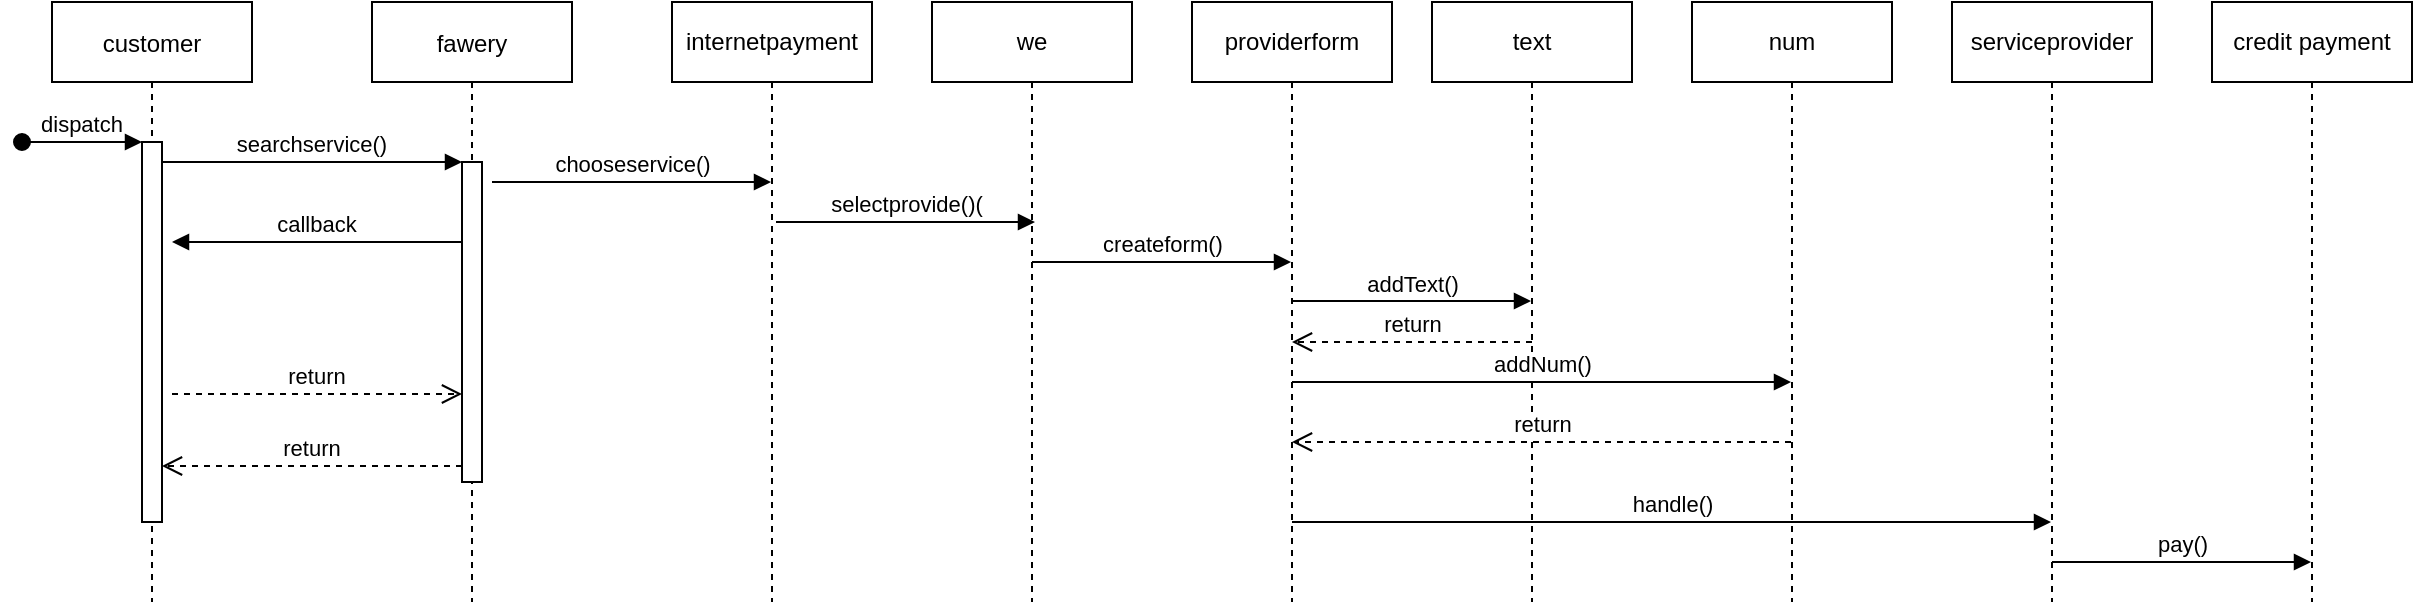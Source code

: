 <mxfile version="13.9.9" type="device"><diagram id="kgpKYQtTHZ0yAKxKKP6v" name="Page-1"><mxGraphModel dx="852" dy="494" grid="1" gridSize="10" guides="1" tooltips="1" connect="1" arrows="1" fold="1" page="1" pageScale="1" pageWidth="850" pageHeight="1100" math="0" shadow="0"><root><mxCell id="0"/><mxCell id="1" parent="0"/><mxCell id="3nuBFxr9cyL0pnOWT2aG-1" value="customer" style="shape=umlLifeline;perimeter=lifelinePerimeter;container=1;collapsible=0;recursiveResize=0;rounded=0;shadow=0;strokeWidth=1;" parent="1" vertex="1"><mxGeometry x="120" y="80" width="100" height="300" as="geometry"/></mxCell><mxCell id="3nuBFxr9cyL0pnOWT2aG-2" value="" style="points=[];perimeter=orthogonalPerimeter;rounded=0;shadow=0;strokeWidth=1;" parent="3nuBFxr9cyL0pnOWT2aG-1" vertex="1"><mxGeometry x="45" y="70" width="10" height="190" as="geometry"/></mxCell><mxCell id="3nuBFxr9cyL0pnOWT2aG-3" value="dispatch" style="verticalAlign=bottom;startArrow=oval;endArrow=block;startSize=8;shadow=0;strokeWidth=1;" parent="3nuBFxr9cyL0pnOWT2aG-1" target="3nuBFxr9cyL0pnOWT2aG-2" edge="1"><mxGeometry relative="1" as="geometry"><mxPoint x="-15" y="70" as="sourcePoint"/></mxGeometry></mxCell><mxCell id="3nuBFxr9cyL0pnOWT2aG-5" value="fawery" style="shape=umlLifeline;perimeter=lifelinePerimeter;container=1;collapsible=0;recursiveResize=0;rounded=0;shadow=0;strokeWidth=1;" parent="1" vertex="1"><mxGeometry x="280" y="80" width="100" height="300" as="geometry"/></mxCell><mxCell id="3nuBFxr9cyL0pnOWT2aG-6" value="" style="points=[];perimeter=orthogonalPerimeter;rounded=0;shadow=0;strokeWidth=1;" parent="3nuBFxr9cyL0pnOWT2aG-5" vertex="1"><mxGeometry x="45" y="80" width="10" height="160" as="geometry"/></mxCell><mxCell id="3nuBFxr9cyL0pnOWT2aG-7" value="return" style="verticalAlign=bottom;endArrow=open;dashed=1;endSize=8;exitX=0;exitY=0.95;shadow=0;strokeWidth=1;" parent="1" source="3nuBFxr9cyL0pnOWT2aG-6" target="3nuBFxr9cyL0pnOWT2aG-2" edge="1"><mxGeometry relative="1" as="geometry"><mxPoint x="275" y="236" as="targetPoint"/></mxGeometry></mxCell><mxCell id="3nuBFxr9cyL0pnOWT2aG-8" value="searchservice()" style="verticalAlign=bottom;endArrow=block;entryX=0;entryY=0;shadow=0;strokeWidth=1;" parent="1" source="3nuBFxr9cyL0pnOWT2aG-2" target="3nuBFxr9cyL0pnOWT2aG-6" edge="1"><mxGeometry relative="1" as="geometry"><mxPoint x="275" y="160" as="sourcePoint"/></mxGeometry></mxCell><mxCell id="3nuBFxr9cyL0pnOWT2aG-9" value="callback" style="verticalAlign=bottom;endArrow=block;entryX=1;entryY=0;shadow=0;strokeWidth=1;" parent="1" source="3nuBFxr9cyL0pnOWT2aG-6" edge="1"><mxGeometry relative="1" as="geometry"><mxPoint x="240" y="200" as="sourcePoint"/><mxPoint x="180" y="200" as="targetPoint"/></mxGeometry></mxCell><mxCell id="3nuBFxr9cyL0pnOWT2aG-10" value="return" style="verticalAlign=bottom;endArrow=open;dashed=1;endSize=8;exitX=1;exitY=0.95;shadow=0;strokeWidth=1;" parent="1" target="3nuBFxr9cyL0pnOWT2aG-6" edge="1"><mxGeometry relative="1" as="geometry"><mxPoint x="240" y="257" as="targetPoint"/><mxPoint x="180" y="276" as="sourcePoint"/></mxGeometry></mxCell><mxCell id="gOwO-IjwyJhOhiIy24UM-1" value="internetpayment" style="shape=umlLifeline;perimeter=lifelinePerimeter;whiteSpace=wrap;html=1;container=1;collapsible=0;recursiveResize=0;outlineConnect=0;" vertex="1" parent="1"><mxGeometry x="430" y="80" width="100" height="300" as="geometry"/></mxCell><mxCell id="gOwO-IjwyJhOhiIy24UM-2" value="text" style="shape=umlLifeline;perimeter=lifelinePerimeter;whiteSpace=wrap;html=1;container=1;collapsible=0;recursiveResize=0;outlineConnect=0;" vertex="1" parent="1"><mxGeometry x="810" y="80" width="100" height="300" as="geometry"/></mxCell><mxCell id="gOwO-IjwyJhOhiIy24UM-3" value="providerform" style="shape=umlLifeline;perimeter=lifelinePerimeter;whiteSpace=wrap;html=1;container=1;collapsible=0;recursiveResize=0;outlineConnect=0;" vertex="1" parent="1"><mxGeometry x="690" y="80" width="100" height="300" as="geometry"/></mxCell><mxCell id="gOwO-IjwyJhOhiIy24UM-4" value="we" style="shape=umlLifeline;perimeter=lifelinePerimeter;whiteSpace=wrap;html=1;container=1;collapsible=0;recursiveResize=0;outlineConnect=0;" vertex="1" parent="1"><mxGeometry x="560" y="80" width="100" height="300" as="geometry"/></mxCell><mxCell id="gOwO-IjwyJhOhiIy24UM-5" value="credit payment" style="shape=umlLifeline;perimeter=lifelinePerimeter;whiteSpace=wrap;html=1;container=1;collapsible=0;recursiveResize=0;outlineConnect=0;" vertex="1" parent="1"><mxGeometry x="1200" y="80" width="100" height="300" as="geometry"/></mxCell><mxCell id="gOwO-IjwyJhOhiIy24UM-6" value="serviceprovider" style="shape=umlLifeline;perimeter=lifelinePerimeter;whiteSpace=wrap;html=1;container=1;collapsible=0;recursiveResize=0;outlineConnect=0;" vertex="1" parent="1"><mxGeometry x="1070" y="80" width="100" height="300" as="geometry"/></mxCell><mxCell id="gOwO-IjwyJhOhiIy24UM-7" value="num" style="shape=umlLifeline;perimeter=lifelinePerimeter;whiteSpace=wrap;html=1;container=1;collapsible=0;recursiveResize=0;outlineConnect=0;" vertex="1" parent="1"><mxGeometry x="940" y="80" width="100" height="300" as="geometry"/></mxCell><mxCell id="gOwO-IjwyJhOhiIy24UM-11" value="chooseservice()" style="html=1;verticalAlign=bottom;endArrow=block;" edge="1" parent="1" target="gOwO-IjwyJhOhiIy24UM-1"><mxGeometry width="80" relative="1" as="geometry"><mxPoint x="340" y="170" as="sourcePoint"/><mxPoint x="420" y="170" as="targetPoint"/></mxGeometry></mxCell><mxCell id="gOwO-IjwyJhOhiIy24UM-12" value="selectprovide()(" style="html=1;verticalAlign=bottom;endArrow=block;" edge="1" parent="1"><mxGeometry width="80" relative="1" as="geometry"><mxPoint x="482" y="190" as="sourcePoint"/><mxPoint x="611.5" y="190" as="targetPoint"/></mxGeometry></mxCell><mxCell id="gOwO-IjwyJhOhiIy24UM-13" value="createform()" style="html=1;verticalAlign=bottom;endArrow=block;" edge="1" parent="1" target="gOwO-IjwyJhOhiIy24UM-3"><mxGeometry width="80" relative="1" as="geometry"><mxPoint x="610" y="210" as="sourcePoint"/><mxPoint x="690" y="210" as="targetPoint"/></mxGeometry></mxCell><mxCell id="gOwO-IjwyJhOhiIy24UM-15" value="addText()" style="html=1;verticalAlign=bottom;endArrow=block;" edge="1" parent="1" target="gOwO-IjwyJhOhiIy24UM-2"><mxGeometry width="80" relative="1" as="geometry"><mxPoint x="740" y="229.5" as="sourcePoint"/><mxPoint x="820" y="229.5" as="targetPoint"/></mxGeometry></mxCell><mxCell id="gOwO-IjwyJhOhiIy24UM-16" value="addNum()" style="html=1;verticalAlign=bottom;endArrow=block;" edge="1" parent="1" source="gOwO-IjwyJhOhiIy24UM-3" target="gOwO-IjwyJhOhiIy24UM-7"><mxGeometry width="80" relative="1" as="geometry"><mxPoint x="860" y="250" as="sourcePoint"/><mxPoint x="940" y="250" as="targetPoint"/><Array as="points"><mxPoint x="940" y="270"/></Array></mxGeometry></mxCell><mxCell id="gOwO-IjwyJhOhiIy24UM-19" value="return" style="html=1;verticalAlign=bottom;endArrow=open;dashed=1;endSize=8;" edge="1" parent="1" target="gOwO-IjwyJhOhiIy24UM-3"><mxGeometry relative="1" as="geometry"><mxPoint x="860" y="250" as="sourcePoint"/><mxPoint x="780" y="250" as="targetPoint"/></mxGeometry></mxCell><mxCell id="gOwO-IjwyJhOhiIy24UM-21" value="return" style="html=1;verticalAlign=bottom;endArrow=open;dashed=1;endSize=8;" edge="1" parent="1" source="gOwO-IjwyJhOhiIy24UM-7" target="gOwO-IjwyJhOhiIy24UM-3"><mxGeometry relative="1" as="geometry"><mxPoint x="970" y="300" as="sourcePoint"/><mxPoint x="890" y="300" as="targetPoint"/><Array as="points"><mxPoint x="950" y="300"/></Array></mxGeometry></mxCell><mxCell id="gOwO-IjwyJhOhiIy24UM-23" value="handle()" style="html=1;verticalAlign=bottom;endArrow=block;" edge="1" parent="1" target="gOwO-IjwyJhOhiIy24UM-6"><mxGeometry width="80" relative="1" as="geometry"><mxPoint x="740" y="340" as="sourcePoint"/><mxPoint x="820" y="340" as="targetPoint"/></mxGeometry></mxCell><mxCell id="gOwO-IjwyJhOhiIy24UM-24" value="pay()" style="html=1;verticalAlign=bottom;endArrow=block;" edge="1" parent="1" target="gOwO-IjwyJhOhiIy24UM-5"><mxGeometry width="80" relative="1" as="geometry"><mxPoint x="1120" y="360" as="sourcePoint"/><mxPoint x="1200" y="360" as="targetPoint"/></mxGeometry></mxCell></root></mxGraphModel></diagram></mxfile>